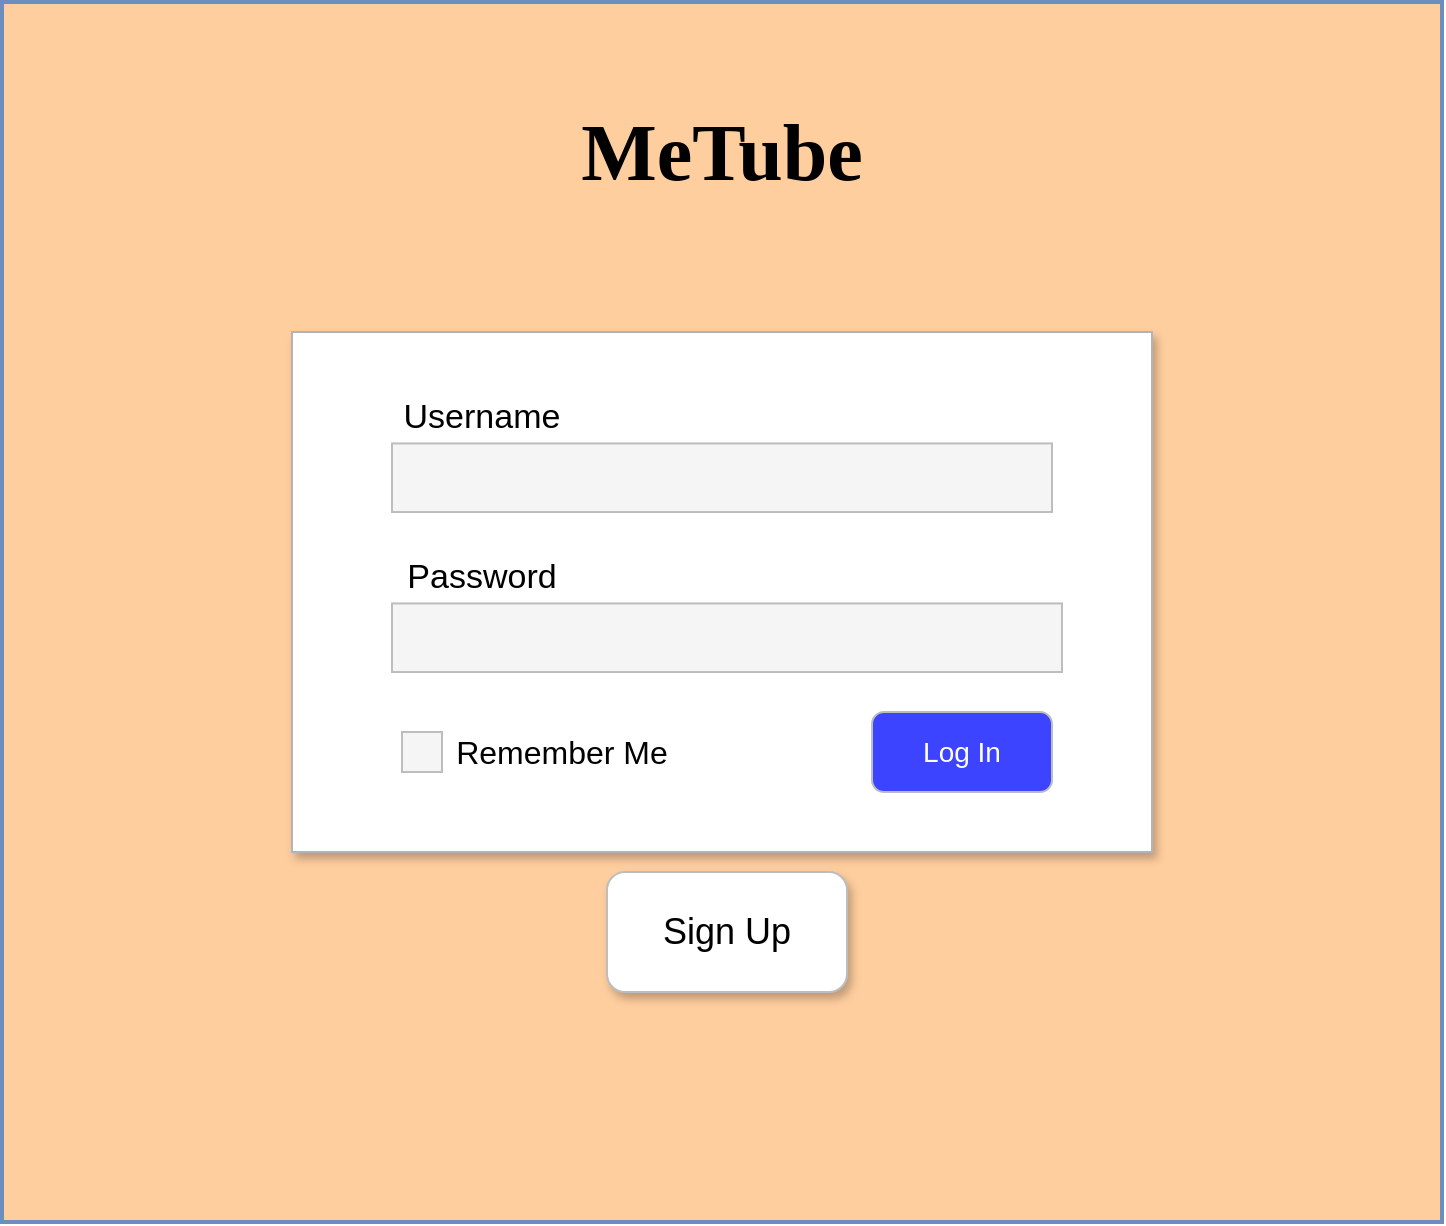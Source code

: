 <mxfile version="12.6.4" type="github">
  <diagram id="iU_ykfHXRe4bBs_8eY2F" name="Page-1">
    <mxGraphModel dx="1635" dy="902" grid="1" gridSize="10" guides="1" tooltips="1" connect="1" arrows="1" fold="1" page="1" pageScale="1" pageWidth="850" pageHeight="1100" math="0" shadow="0">
      <root>
        <mxCell id="0"/>
        <mxCell id="1" parent="0"/>
        <mxCell id="3x1E996eOy0y6XOTDane-5" value="" style="rounded=0;whiteSpace=wrap;html=1;strokeWidth=2;shadow=0;fillColor=#FFCE9F;strokeColor=#6c8ebf;" parent="1" vertex="1">
          <mxGeometry x="80" y="15" width="720" height="610" as="geometry"/>
        </mxCell>
        <mxCell id="3x1E996eOy0y6XOTDane-19" value="" style="rounded=0;whiteSpace=wrap;html=1;strokeWidth=1;strokeColor=#B3B3B3;glass=0;shadow=1;" parent="1" vertex="1">
          <mxGeometry x="225" y="180" width="430" height="260" as="geometry"/>
        </mxCell>
        <mxCell id="3x1E996eOy0y6XOTDane-1" value="&lt;h1&gt;&lt;font style=&quot;font-size: 40px&quot; face=&quot;Garamond&quot;&gt;MeTube&lt;/font&gt;&lt;/h1&gt;" style="text;html=1;strokeColor=none;fillColor=none;align=center;verticalAlign=middle;whiteSpace=wrap;rounded=0;" parent="1" vertex="1">
          <mxGeometry x="230" y="70" width="420" height="40" as="geometry"/>
        </mxCell>
        <mxCell id="3x1E996eOy0y6XOTDane-31" value="" style="group" parent="1" vertex="1" connectable="0">
          <mxGeometry x="515" y="370" width="90" height="40" as="geometry"/>
        </mxCell>
        <mxCell id="3x1E996eOy0y6XOTDane-28" value="" style="rounded=1;whiteSpace=wrap;html=1;strokeColor=#BDBDBD;strokeWidth=1;fillColor=#3D44FF;" parent="3x1E996eOy0y6XOTDane-31" vertex="1">
          <mxGeometry width="90" height="40" as="geometry"/>
        </mxCell>
        <mxCell id="3x1E996eOy0y6XOTDane-27" value="&lt;font style=&quot;font-size: 14px&quot; color=&quot;#ffffff&quot;&gt;Log In&lt;/font&gt;" style="text;html=1;strokeColor=none;fillColor=none;align=center;verticalAlign=middle;whiteSpace=wrap;rounded=0;" parent="3x1E996eOy0y6XOTDane-31" vertex="1">
          <mxGeometry x="15" y="10" width="60" height="20" as="geometry"/>
        </mxCell>
        <mxCell id="3x1E996eOy0y6XOTDane-32" value="" style="group" parent="1" vertex="1" connectable="0">
          <mxGeometry x="275" y="210" width="330" height="60" as="geometry"/>
        </mxCell>
        <mxCell id="3x1E996eOy0y6XOTDane-11" value="&lt;font style=&quot;font-size: 17px&quot;&gt;Username&lt;/font&gt;" style="text;html=1;strokeColor=none;fillColor=none;align=center;verticalAlign=middle;whiteSpace=wrap;rounded=0;" parent="3x1E996eOy0y6XOTDane-32" vertex="1">
          <mxGeometry width="90" height="25.714" as="geometry"/>
        </mxCell>
        <mxCell id="3x1E996eOy0y6XOTDane-12" value="" style="rounded=0;whiteSpace=wrap;html=1;strokeWidth=1;fillColor=#f5f5f5;strokeColor=#BDBDBD;fontColor=#333333;" parent="3x1E996eOy0y6XOTDane-32" vertex="1">
          <mxGeometry y="25.714" width="330" height="34.286" as="geometry"/>
        </mxCell>
        <mxCell id="3x1E996eOy0y6XOTDane-33" value="" style="group;strokeColor=none;" parent="1" vertex="1" connectable="0">
          <mxGeometry x="275" y="290" width="335" height="60" as="geometry"/>
        </mxCell>
        <mxCell id="3x1E996eOy0y6XOTDane-24" value="&lt;font style=&quot;font-size: 17px&quot;&gt;Password&lt;/font&gt;" style="text;html=1;strokeColor=none;fillColor=none;align=center;verticalAlign=middle;whiteSpace=wrap;rounded=0;" parent="3x1E996eOy0y6XOTDane-33" vertex="1">
          <mxGeometry width="90" height="25.714" as="geometry"/>
        </mxCell>
        <mxCell id="3x1E996eOy0y6XOTDane-25" value="" style="rounded=0;whiteSpace=wrap;html=1;strokeWidth=1;fillColor=#F5F5F5;strokeColor=#BDBDBD;fontColor=#333333;" parent="3x1E996eOy0y6XOTDane-33" vertex="1">
          <mxGeometry y="25.714" width="335" height="34.286" as="geometry"/>
        </mxCell>
        <mxCell id="3x1E996eOy0y6XOTDane-34" value="" style="whiteSpace=wrap;html=1;aspect=fixed;rounded=0;shadow=0;glass=0;strokeColor=#BDBDBD;strokeWidth=1;fillColor=#F5F5F5;" parent="1" vertex="1">
          <mxGeometry x="280" y="380" width="20" height="20" as="geometry"/>
        </mxCell>
        <mxCell id="3x1E996eOy0y6XOTDane-36" value="&lt;font style=&quot;font-size: 16px&quot;&gt;Remember Me&lt;/font&gt;" style="text;html=1;strokeColor=none;fillColor=none;align=center;verticalAlign=middle;whiteSpace=wrap;rounded=0;shadow=0;glass=0;" parent="1" vertex="1">
          <mxGeometry x="300" y="382.5" width="120" height="15" as="geometry"/>
        </mxCell>
        <mxCell id="3x1E996eOy0y6XOTDane-37" value="" style="rounded=1;whiteSpace=wrap;html=1;shadow=1;glass=0;strokeColor=#BDBDBD;strokeWidth=1;fillColor=#FFFFFF;" parent="1" vertex="1">
          <mxGeometry x="382.5" y="450" width="120" height="60" as="geometry"/>
        </mxCell>
        <mxCell id="3x1E996eOy0y6XOTDane-41" value="&lt;font style=&quot;font-size: 18px&quot;&gt;Sign Up&lt;/font&gt;" style="text;html=1;strokeColor=none;fillColor=none;align=center;verticalAlign=middle;whiteSpace=wrap;rounded=0;shadow=1;glass=0;" parent="1" vertex="1">
          <mxGeometry x="379" y="470" width="127" height="20" as="geometry"/>
        </mxCell>
      </root>
    </mxGraphModel>
  </diagram>
</mxfile>
